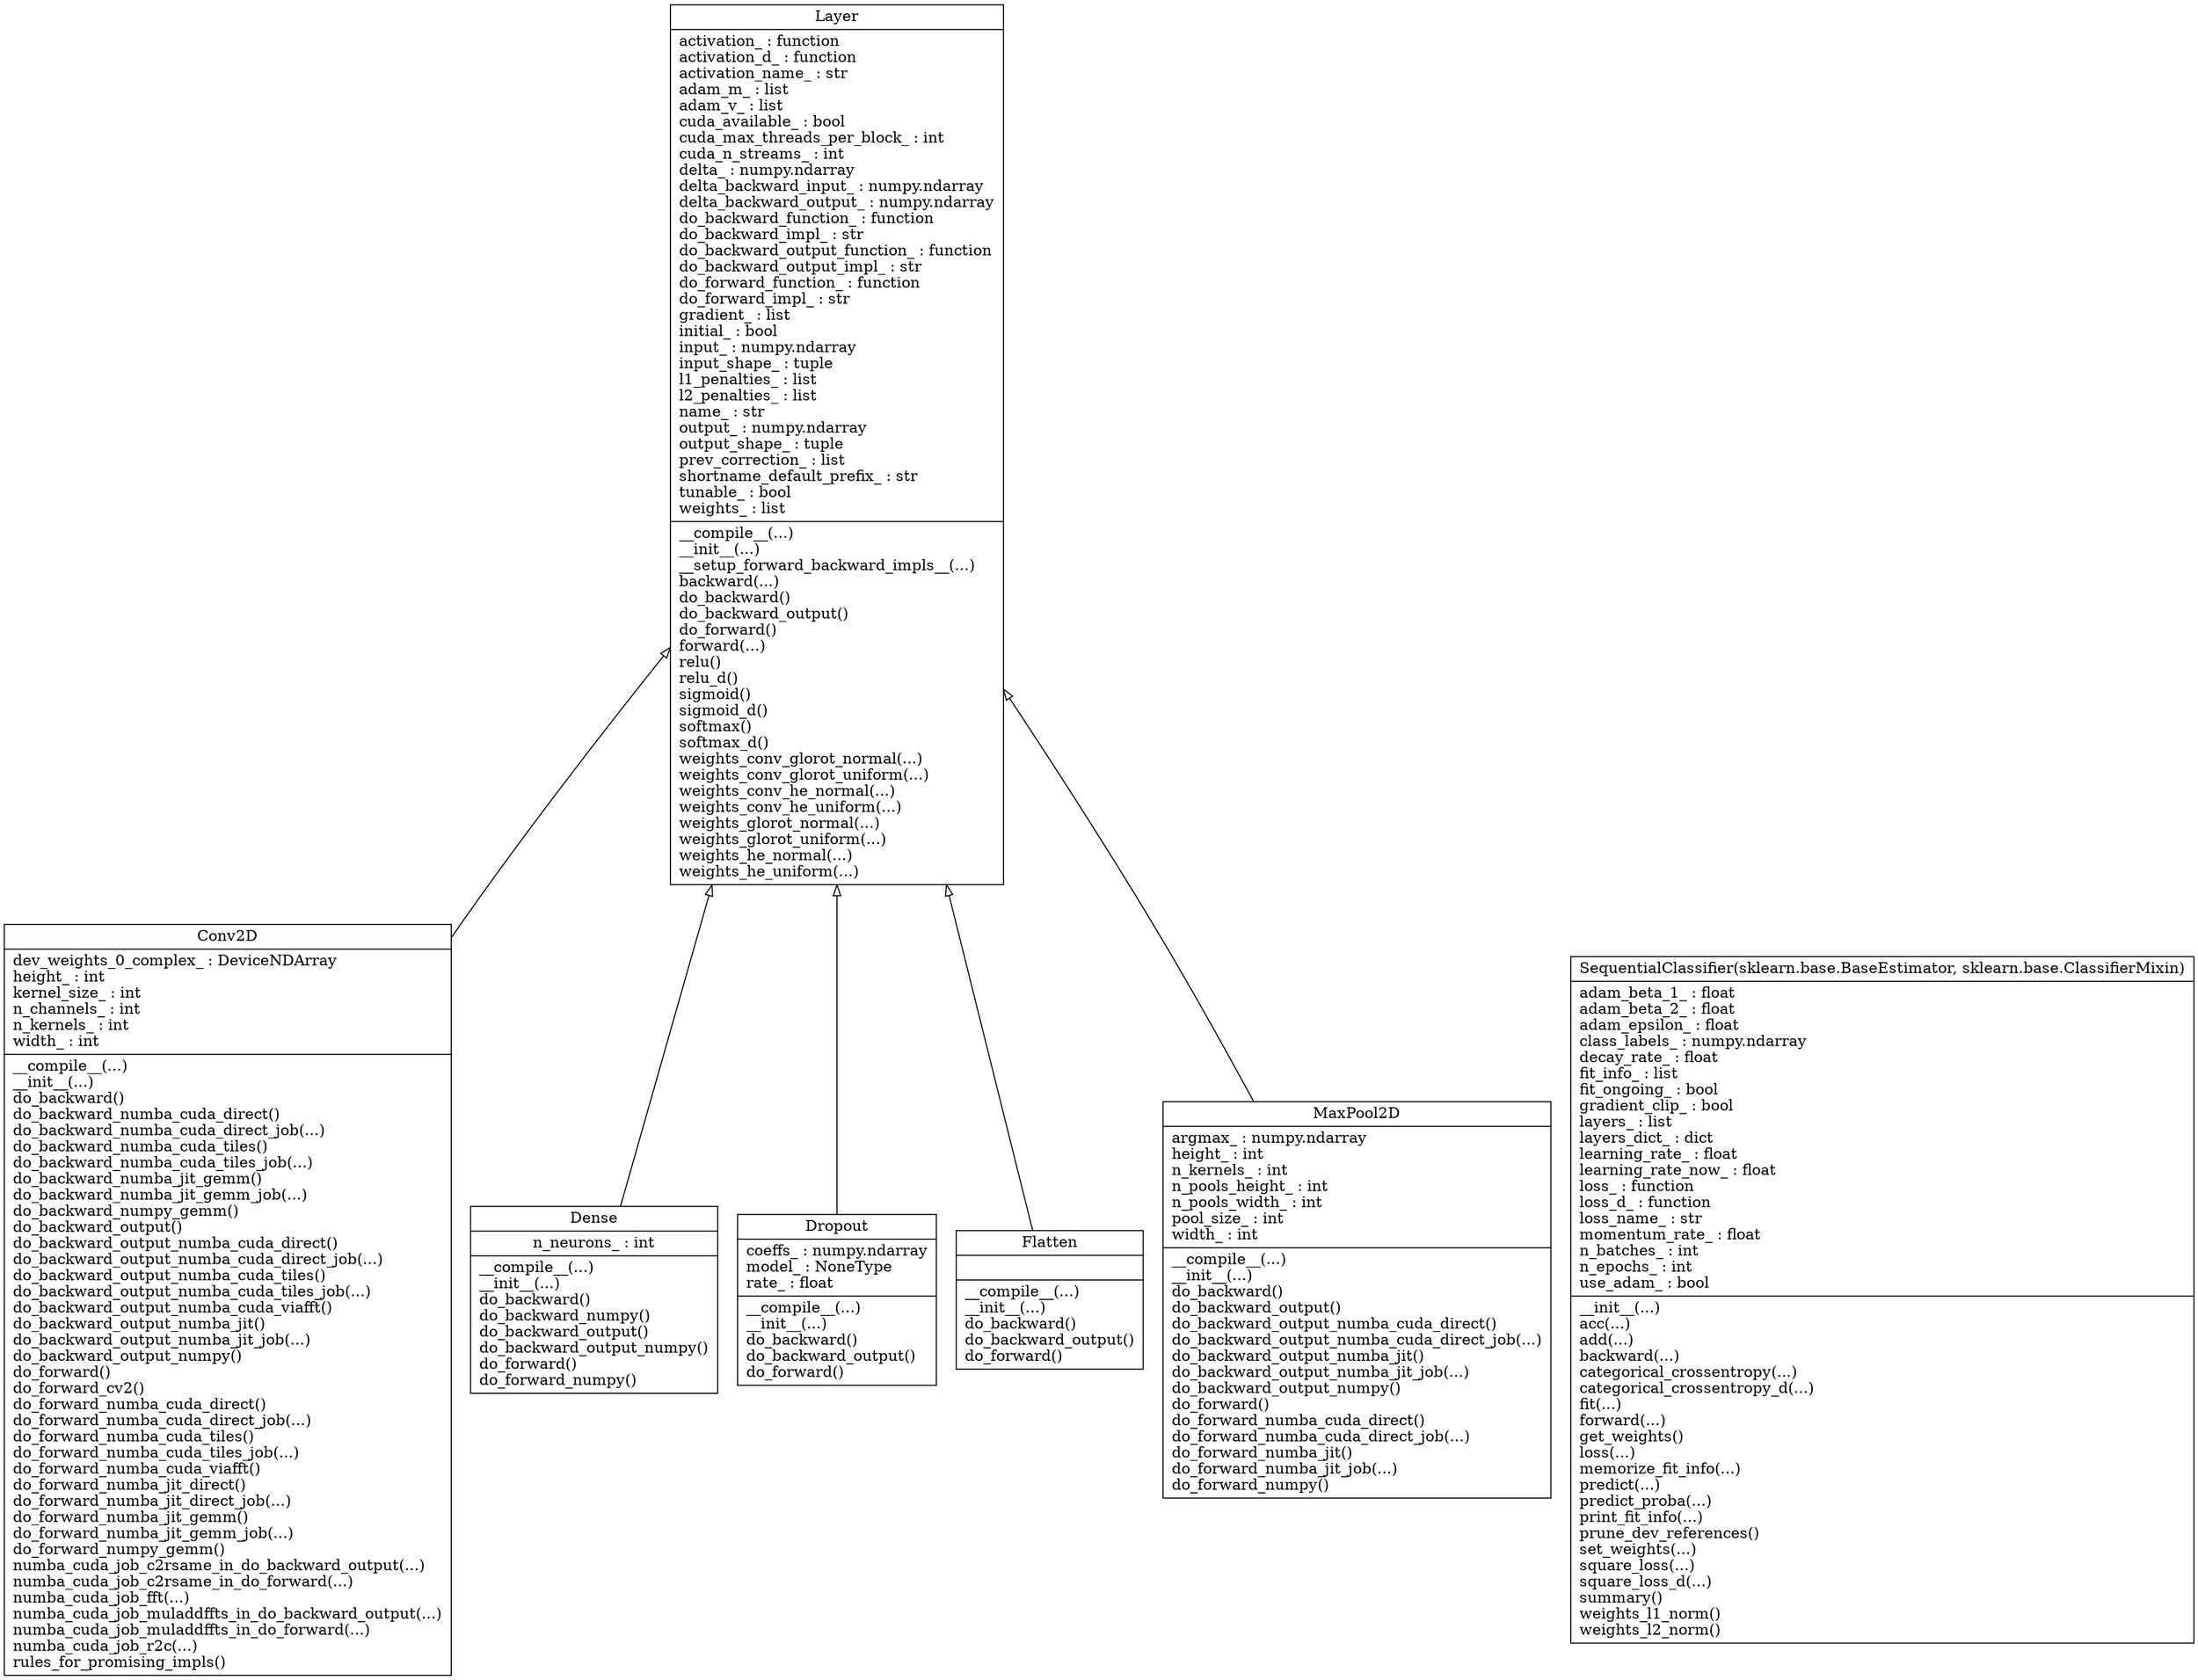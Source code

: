 digraph "classes" {
charset="utf-8"
rankdir=BT
"0" [label="{Conv2D|dev_weights_0_complex_ : DeviceNDArray\lheight_ : int\lkernel_size_ : int\ln_channels_ : int\ln_kernels_ : int\lwidth_ : int\l|__compile__(...)\l__init__(...)\ldo_backward()\ldo_backward_numba_cuda_direct()\ldo_backward_numba_cuda_direct_job(...)\ldo_backward_numba_cuda_tiles()\ldo_backward_numba_cuda_tiles_job(...)\ldo_backward_numba_jit_gemm()\ldo_backward_numba_jit_gemm_job(...)\ldo_backward_numpy_gemm()\ldo_backward_output()\ldo_backward_output_numba_cuda_direct()\ldo_backward_output_numba_cuda_direct_job(...)\ldo_backward_output_numba_cuda_tiles()\ldo_backward_output_numba_cuda_tiles_job(...)\ldo_backward_output_numba_cuda_viafft()\ldo_backward_output_numba_jit()\ldo_backward_output_numba_jit_job(...)\ldo_backward_output_numpy()\ldo_forward()\ldo_forward_cv2()\ldo_forward_numba_cuda_direct()\ldo_forward_numba_cuda_direct_job(...)\ldo_forward_numba_cuda_tiles()\ldo_forward_numba_cuda_tiles_job(...)\ldo_forward_numba_cuda_viafft()\ldo_forward_numba_jit_direct()\ldo_forward_numba_jit_direct_job(...)\ldo_forward_numba_jit_gemm()\ldo_forward_numba_jit_gemm_job(...)\ldo_forward_numpy_gemm()\lnumba_cuda_job_c2rsame_in_do_backward_output(...)\lnumba_cuda_job_c2rsame_in_do_forward(...)\lnumba_cuda_job_fft(...)\lnumba_cuda_job_muladdffts_in_do_backward_output(...)\lnumba_cuda_job_muladdffts_in_do_forward(...)\lnumba_cuda_job_r2c(...)\lrules_for_promising_impls()\l}", shape="record"];
"1" [label="{Dense|n_neurons_ : int|__compile__(...)\l__init__(...)\ldo_backward()\ldo_backward_numpy()\ldo_backward_output()\ldo_backward_output_numpy()\ldo_forward()\ldo_forward_numpy()\l}", shape="record"];
"2" [label="{Dropout|coeffs_ : numpy.ndarray\lmodel_ : NoneType\lrate_ : float\l|__compile__(...)\l__init__(...)\ldo_backward()\ldo_backward_output()\ldo_forward()\l}", shape="record"];
"3" [label="{Flatten||__compile__(...)\l__init__(...)\ldo_backward()\ldo_backward_output()\ldo_forward()\l}", shape="record"];
"4" [label="{Layer|activation_ : function\lactivation_d_ : function\lactivation_name_ : str\ladam_m_ : list\ladam_v_ : list\lcuda_available_ : bool\lcuda_max_threads_per_block_ : int\lcuda_n_streams_ : int\ldelta_ : numpy.ndarray\ldelta_backward_input_ : numpy.ndarray\ldelta_backward_output_ : numpy.ndarray\ldo_backward_function_ : function\ldo_backward_impl_ : str\ldo_backward_output_function_ : function\ldo_backward_output_impl_ : str\ldo_forward_function_ : function\ldo_forward_impl_ : str\lgradient_ : list\linitial_ : bool\linput_ : numpy.ndarray\linput_shape_ : tuple\ll1_penalties_ : list\ll2_penalties_ : list\lname_ : str\loutput_ : numpy.ndarray\loutput_shape_ : tuple\lprev_correction_ : list\lshortname_default_prefix_ : str\ltunable_ : bool\lweights_ : list\l|__compile__(...)\l__init__(...)\l__setup_forward_backward_impls__(...)\lbackward(...)\ldo_backward()\ldo_backward_output()\ldo_forward()\lforward(...)\lrelu()\lrelu_d()\lsigmoid()\lsigmoid_d()\lsoftmax()\lsoftmax_d()\lweights_conv_glorot_normal(...)\lweights_conv_glorot_uniform(...)\lweights_conv_he_normal(...)\lweights_conv_he_uniform(...)\lweights_glorot_normal(...)\lweights_glorot_uniform(...)\lweights_he_normal(...)\lweights_he_uniform(...)\l}", shape="record"];
"5" [label="{MaxPool2D|argmax_ : numpy.ndarray\lheight_ : int\ln_kernels_ : int\ln_pools_height_ : int\ln_pools_width_ : int\lpool_size_ : int\lwidth_ : int\l|__compile__(...)\l__init__(...)\ldo_backward()\ldo_backward_output()\ldo_backward_output_numba_cuda_direct()\ldo_backward_output_numba_cuda_direct_job(...)\ldo_backward_output_numba_jit()\ldo_backward_output_numba_jit_job(...)\ldo_backward_output_numpy()\ldo_forward()\ldo_forward_numba_cuda_direct()\ldo_forward_numba_cuda_direct_job(...)\ldo_forward_numba_jit()\ldo_forward_numba_jit_job(...)\ldo_forward_numpy()\l}", shape="record"];
"6" [label="{SequentialClassifier(sklearn.base.BaseEstimator, sklearn.base.ClassifierMixin)|adam_beta_1_ : float\ladam_beta_2_ : float\ladam_epsilon_ : float\lclass_labels_ : numpy.ndarray\ldecay_rate_ : float\lfit_info_ : list\lfit_ongoing_ : bool\lgradient_clip_ : bool\llayers_ : list\llayers_dict_ : dict\llearning_rate_ : float\llearning_rate_now_ : float\lloss_ : function\lloss_d_ : function\lloss_name_ : str\lmomentum_rate_ : float\ln_batches_ : int\ln_epochs_ : int\luse_adam_ : bool\l|__init__(...)\lacc(...)\ladd(...)\lbackward(...)\lcategorical_crossentropy(...)\lcategorical_crossentropy_d(...)\lfit(...)\lforward(...)\lget_weights()\lloss(...)\lmemorize_fit_info(...)\lpredict(...)\lpredict_proba(...)\lprint_fit_info(...)\lprune_dev_references()\lset_weights(...)\lsquare_loss(...)\lsquare_loss_d(...)\lsummary()\lweights_l1_norm()\lweights_l2_norm()\l}", shape="record"];
"0" -> "4" [arrowhead="empty", arrowtail="none"];
"1" -> "4" [arrowhead="empty", arrowtail="none"];
"2" -> "4" [arrowhead="empty", arrowtail="none"];
"3" -> "4" [arrowhead="empty", arrowtail="none"];
"5" -> "4" [arrowhead="empty", arrowtail="none"];
}
